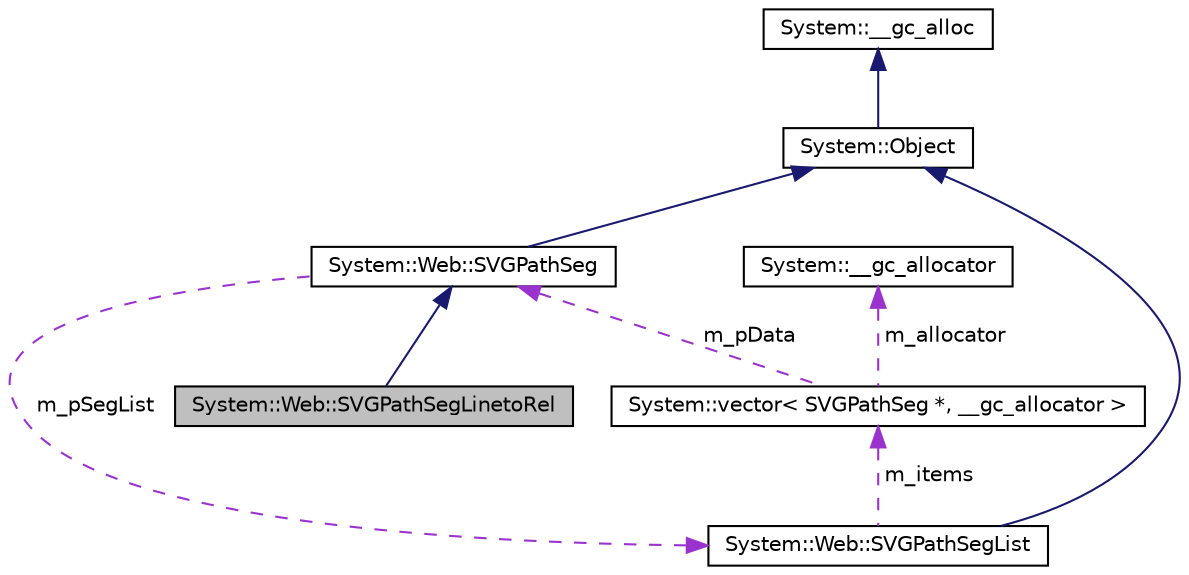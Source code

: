 digraph G
{
  edge [fontname="Helvetica",fontsize="10",labelfontname="Helvetica",labelfontsize="10"];
  node [fontname="Helvetica",fontsize="10",shape=record];
  Node1 [label="System::Web::SVGPathSegLinetoRel",height=0.2,width=0.4,color="black", fillcolor="grey75", style="filled" fontcolor="black"];
  Node2 -> Node1 [dir="back",color="midnightblue",fontsize="10",style="solid",fontname="Helvetica"];
  Node2 [label="System::Web::SVGPathSeg",height=0.2,width=0.4,color="black", fillcolor="white", style="filled",URL="$class_system_1_1_web_1_1_s_v_g_path_seg.html"];
  Node3 -> Node2 [dir="back",color="midnightblue",fontsize="10",style="solid",fontname="Helvetica"];
  Node3 [label="System::Object",height=0.2,width=0.4,color="black", fillcolor="white", style="filled",URL="$class_system_1_1_object.html"];
  Node4 -> Node3 [dir="back",color="midnightblue",fontsize="10",style="solid",fontname="Helvetica"];
  Node4 [label="System::__gc_alloc",height=0.2,width=0.4,color="black", fillcolor="white", style="filled",URL="$class_system_1_1____gc__alloc.html"];
  Node5 -> Node2 [dir="back",color="darkorchid3",fontsize="10",style="dashed",label=" m_pSegList" ,fontname="Helvetica"];
  Node5 [label="System::Web::SVGPathSegList",height=0.2,width=0.4,color="black", fillcolor="white", style="filled",URL="$class_system_1_1_web_1_1_s_v_g_path_seg_list.html"];
  Node3 -> Node5 [dir="back",color="midnightblue",fontsize="10",style="solid",fontname="Helvetica"];
  Node6 -> Node5 [dir="back",color="darkorchid3",fontsize="10",style="dashed",label=" m_items" ,fontname="Helvetica"];
  Node6 [label="System::vector\< SVGPathSeg *, __gc_allocator \>",height=0.2,width=0.4,color="black", fillcolor="white", style="filled",URL="$class_system_1_1vector.html"];
  Node7 -> Node6 [dir="back",color="darkorchid3",fontsize="10",style="dashed",label=" m_allocator" ,fontname="Helvetica"];
  Node7 [label="System::__gc_allocator",height=0.2,width=0.4,color="black", fillcolor="white", style="filled",URL="$class_system_1_1____gc__allocator.html"];
  Node2 -> Node6 [dir="back",color="darkorchid3",fontsize="10",style="dashed",label=" m_pData" ,fontname="Helvetica"];
}

